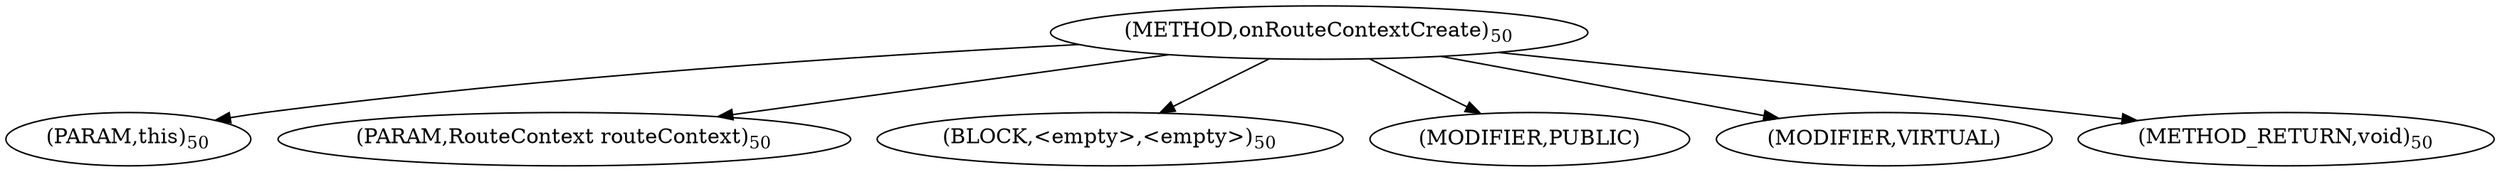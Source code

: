 digraph "onRouteContextCreate" {  
"52" [label = <(METHOD,onRouteContextCreate)<SUB>50</SUB>> ]
"53" [label = <(PARAM,this)<SUB>50</SUB>> ]
"54" [label = <(PARAM,RouteContext routeContext)<SUB>50</SUB>> ]
"55" [label = <(BLOCK,&lt;empty&gt;,&lt;empty&gt;)<SUB>50</SUB>> ]
"56" [label = <(MODIFIER,PUBLIC)> ]
"57" [label = <(MODIFIER,VIRTUAL)> ]
"58" [label = <(METHOD_RETURN,void)<SUB>50</SUB>> ]
  "52" -> "53" 
  "52" -> "54" 
  "52" -> "55" 
  "52" -> "56" 
  "52" -> "57" 
  "52" -> "58" 
}
